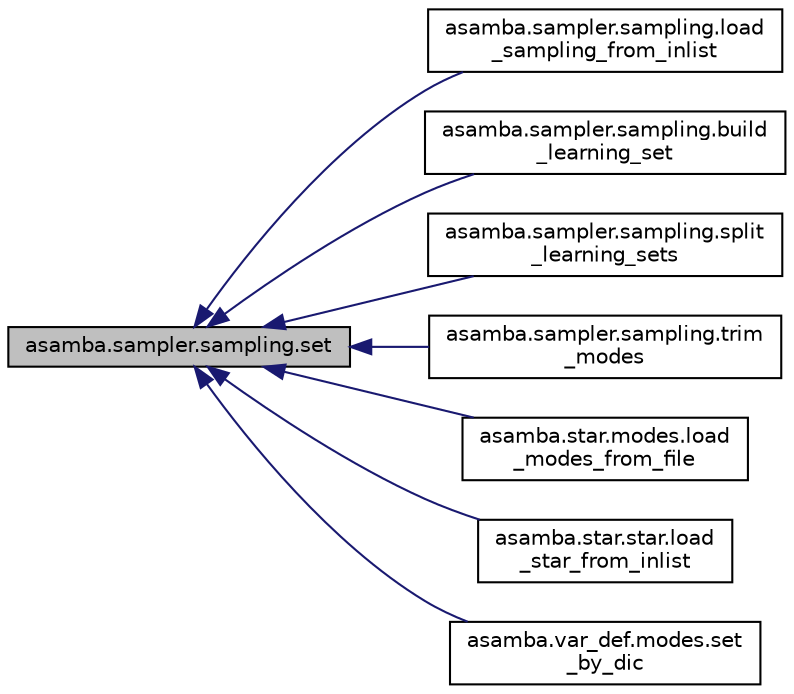 digraph "asamba.sampler.sampling.set"
{
  edge [fontname="Helvetica",fontsize="10",labelfontname="Helvetica",labelfontsize="10"];
  node [fontname="Helvetica",fontsize="10",shape=record];
  rankdir="LR";
  Node36 [label="asamba.sampler.sampling.set",height=0.2,width=0.4,color="black", fillcolor="grey75", style="filled", fontcolor="black"];
  Node36 -> Node37 [dir="back",color="midnightblue",fontsize="10",style="solid",fontname="Helvetica"];
  Node37 [label="asamba.sampler.sampling.load\l_sampling_from_inlist",height=0.2,width=0.4,color="black", fillcolor="white", style="filled",URL="$classasamba_1_1sampler_1_1sampling.html#a55ebddb5056b66524d34341cccae5d05"];
  Node36 -> Node38 [dir="back",color="midnightblue",fontsize="10",style="solid",fontname="Helvetica"];
  Node38 [label="asamba.sampler.sampling.build\l_learning_set",height=0.2,width=0.4,color="black", fillcolor="white", style="filled",URL="$classasamba_1_1sampler_1_1sampling.html#abb689acce45526b082697abe45e2cb56",tooltip="Methods. "];
  Node36 -> Node39 [dir="back",color="midnightblue",fontsize="10",style="solid",fontname="Helvetica"];
  Node39 [label="asamba.sampler.sampling.split\l_learning_sets",height=0.2,width=0.4,color="black", fillcolor="white", style="filled",URL="$classasamba_1_1sampler_1_1sampling.html#ae0e3548d71adf58b309904e65b0e6e8c"];
  Node36 -> Node40 [dir="back",color="midnightblue",fontsize="10",style="solid",fontname="Helvetica"];
  Node40 [label="asamba.sampler.sampling.trim\l_modes",height=0.2,width=0.4,color="black", fillcolor="white", style="filled",URL="$classasamba_1_1sampler_1_1sampling.html#ad67c8918488194428f7733918a55a4a0"];
  Node36 -> Node41 [dir="back",color="midnightblue",fontsize="10",style="solid",fontname="Helvetica"];
  Node41 [label="asamba.star.modes.load\l_modes_from_file",height=0.2,width=0.4,color="black", fillcolor="white", style="filled",URL="$classasamba_1_1star_1_1modes.html#a5164b765f3ed46300e4c5a1970f2c784",tooltip="Methods. "];
  Node36 -> Node42 [dir="back",color="midnightblue",fontsize="10",style="solid",fontname="Helvetica"];
  Node42 [label="asamba.star.star.load\l_star_from_inlist",height=0.2,width=0.4,color="black", fillcolor="white", style="filled",URL="$classasamba_1_1star_1_1star.html#aec75624cd5c21ff1f0121012ccb01903",tooltip="Methods. "];
  Node36 -> Node43 [dir="back",color="midnightblue",fontsize="10",style="solid",fontname="Helvetica"];
  Node43 [label="asamba.var_def.modes.set\l_by_dic",height=0.2,width=0.4,color="black", fillcolor="white", style="filled",URL="$classasamba_1_1var__def_1_1modes.html#a2d9b87e9cdfe54142627a502476bb868"];
}
